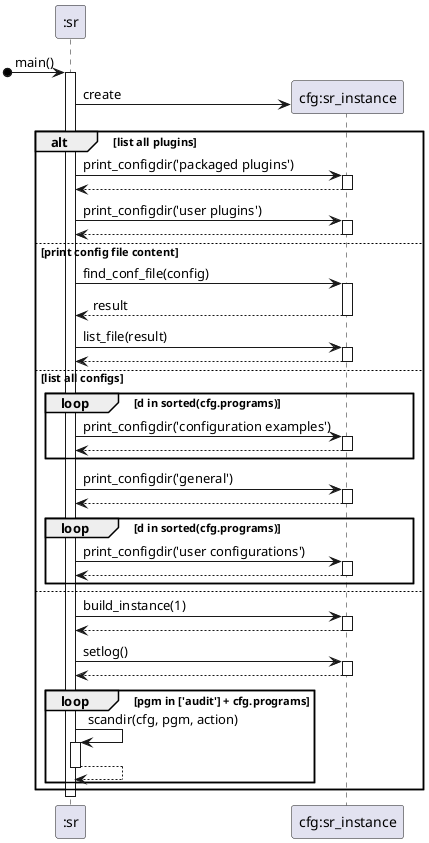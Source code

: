 @startuml
participant ":sr" as sr
participant "cfg:sr_instance" as cfg


[o-> sr: main()
activate sr
sr -> cfg ** : create

alt list all plugins
 sr -> cfg: print_configdir('packaged plugins')
 activate cfg
 return
 sr -> cfg: print_configdir('user plugins')
 activate cfg
 return
else print config file content
 sr -> cfg: find_conf_file(config)
 activate cfg
 return result
 sr -> cfg: list_file(result)
 activate cfg
 return
else list all configs
 loop d in sorted(cfg.programs)
  sr -> cfg: print_configdir('configuration examples')
  activate cfg
  return
 end loop
 sr -> cfg: print_configdir('general')
 activate cfg
 return
 loop d in sorted(cfg.programs)
  sr -> cfg: print_configdir('user configurations')
  activate cfg
  return
 end loop
else
 sr -> cfg: build_instance(1)
 activate cfg
 return
 sr -> cfg: setlog()
 activate cfg
 return
 loop pgm in ['audit'] + cfg.programs
  sr -> sr: scandir(cfg, pgm, action)
  activate sr
  return
 end loop
end alt
deactivate sr

@enduml